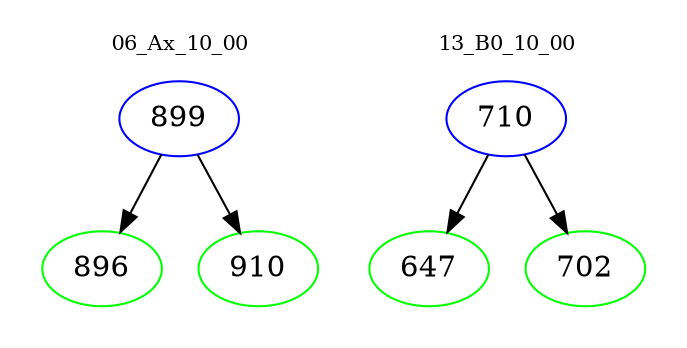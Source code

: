 digraph{
subgraph cluster_0 {
color = white
label = "06_Ax_10_00";
fontsize=10;
T0_899 [label="899", color="blue"]
T0_899 -> T0_896 [color="black"]
T0_896 [label="896", color="green"]
T0_899 -> T0_910 [color="black"]
T0_910 [label="910", color="green"]
}
subgraph cluster_1 {
color = white
label = "13_B0_10_00";
fontsize=10;
T1_710 [label="710", color="blue"]
T1_710 -> T1_647 [color="black"]
T1_647 [label="647", color="green"]
T1_710 -> T1_702 [color="black"]
T1_702 [label="702", color="green"]
}
}

